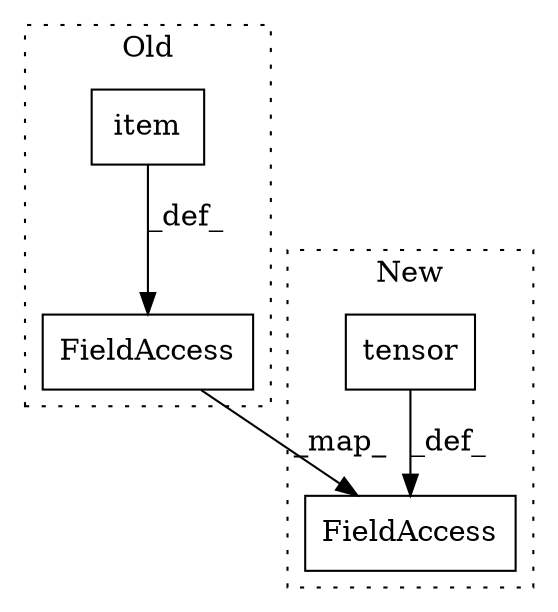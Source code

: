 digraph G {
subgraph cluster0 {
1 [label="item" a="32" s="3379,3385" l="5,1" shape="box"];
4 [label="FieldAccess" a="22" s="6148" l="15" shape="box"];
label = "Old";
style="dotted";
}
subgraph cluster1 {
2 [label="tensor" a="32" s="3405,3467" l="7,1" shape="box"];
3 [label="FieldAccess" a="22" s="6269" l="15" shape="box"];
label = "New";
style="dotted";
}
1 -> 4 [label="_def_"];
2 -> 3 [label="_def_"];
4 -> 3 [label="_map_"];
}